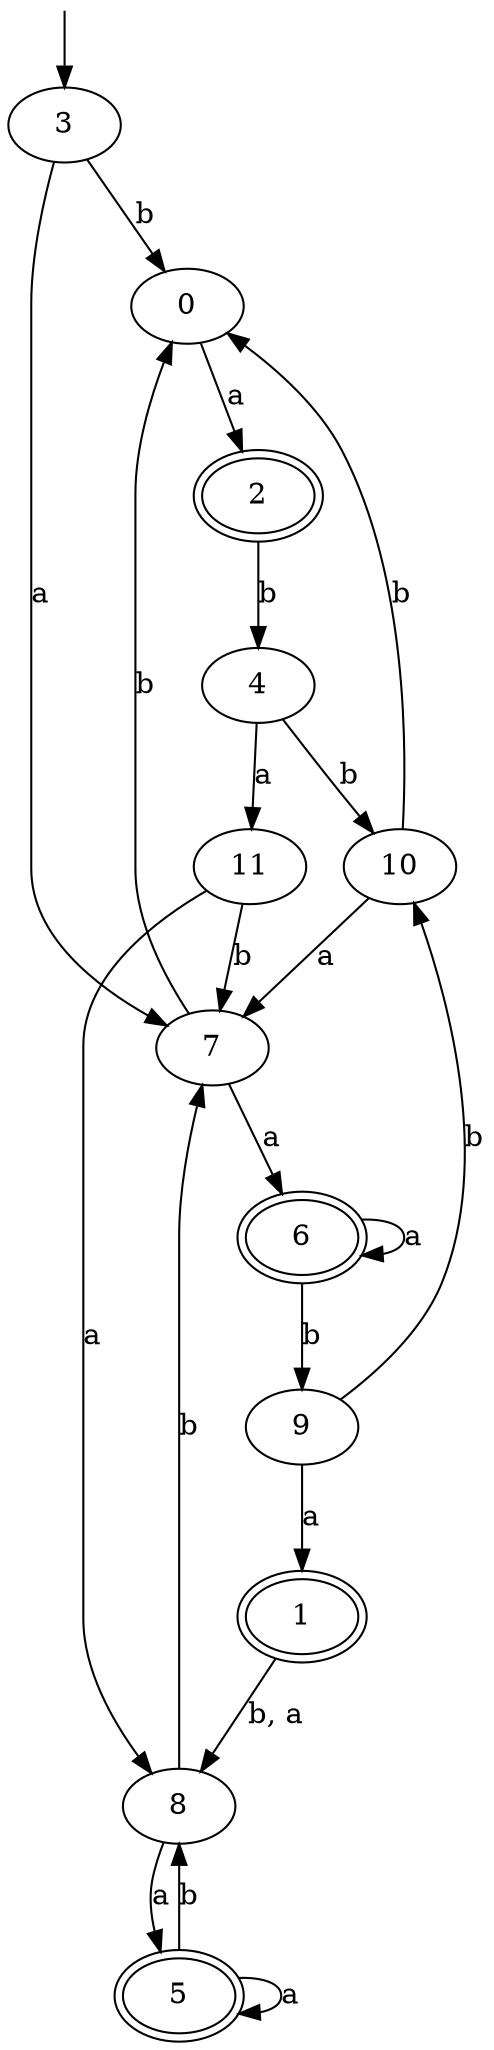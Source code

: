 digraph automaton
{
  __INVISIBLE_NODE_0__ [label= "", shape=none,height=.0,width=.0] ;
  __INVISIBLE_NODE_0__ -> 3 ;
  6 [peripheries=2] ;
  5 [peripheries=2] ;
  2 [peripheries=2] ;
  1 [peripheries=2] ;
  0 -> 2 [label="a"] ;
  1 -> 8 [label="b, a"] ;
  3 -> 0 [label="b"] ;
  3 -> 7 [label="a"] ;
  2 -> 4 [label="b"] ;
  4 -> 10 [label="b"] ;
  4 -> 11 [label="a"] ;
  5 -> 5 [label="a"] ;
  5 -> 8 [label="b"] ;
  8 -> 5 [label="a"] ;
  8 -> 7 [label="b"] ;
  7 -> 0 [label="b"] ;
  7 -> 6 [label="a"] ;
  6 -> 6 [label="a"] ;
  6 -> 9 [label="b"] ;
  9 -> 1 [label="a"] ;
  9 -> 10 [label="b"] ;
  10 -> 0 [label="b"] ;
  10 -> 7 [label="a"] ;
  11 -> 8 [label="a"] ;
  11 -> 7 [label="b"] ;
}